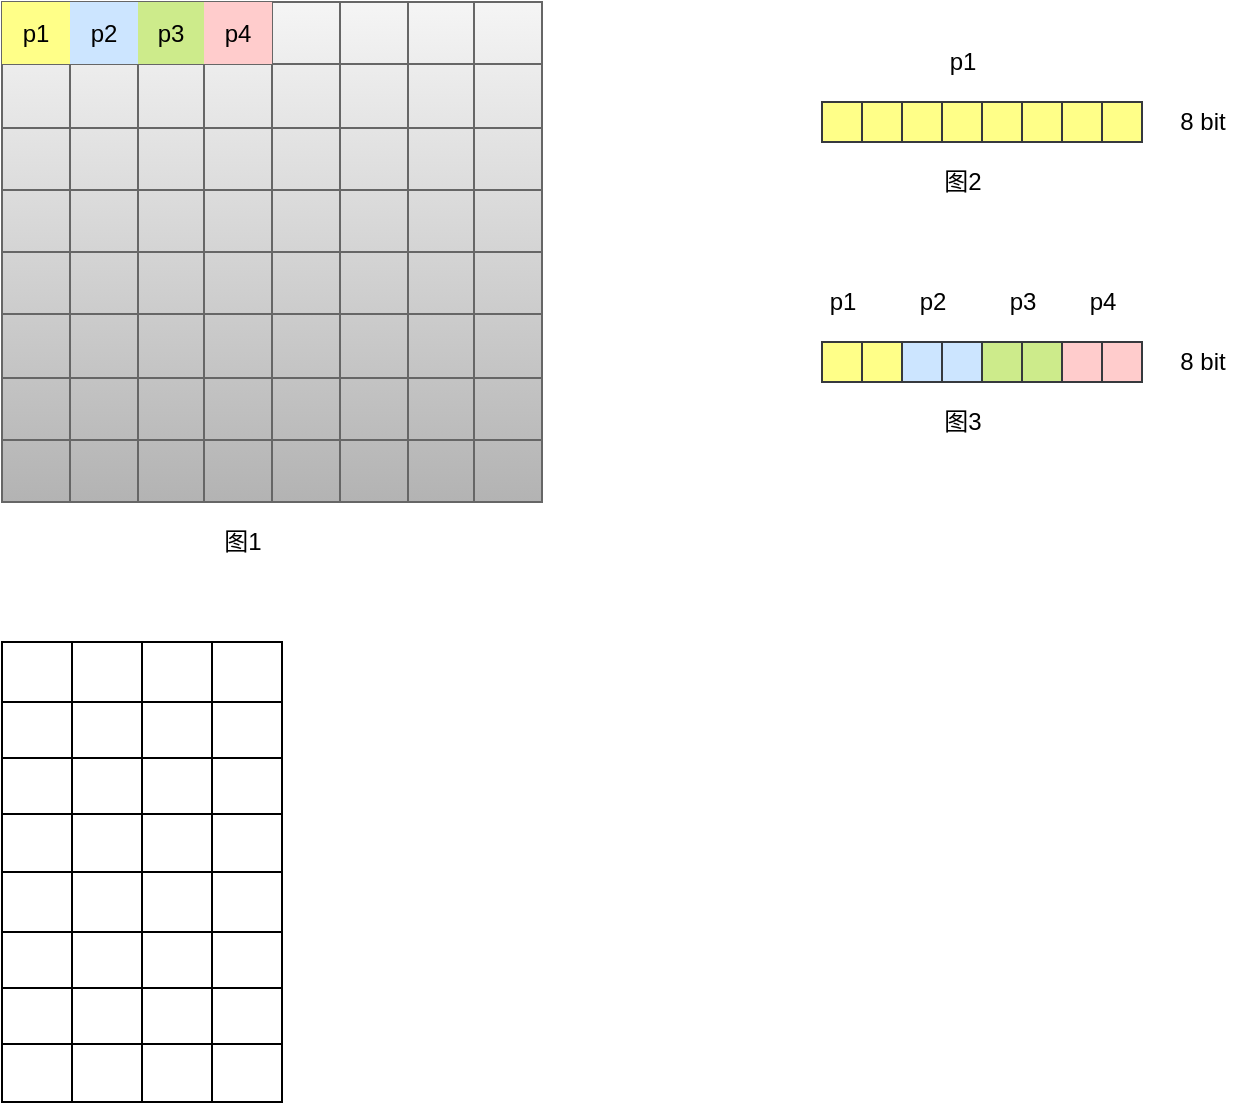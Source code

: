 <mxfile version="15.8.6" type="github">
  <diagram id="kPdgK0YCUrMneEPVn0Fr" name="第 1 页">
    <mxGraphModel dx="946" dy="505" grid="1" gridSize="10" guides="1" tooltips="1" connect="1" arrows="1" fold="1" page="1" pageScale="1" pageWidth="827" pageHeight="1169" math="0" shadow="0">
      <root>
        <mxCell id="0" />
        <mxCell id="1" parent="0" />
        <mxCell id="ArdAXpotYQYGTAsiqMGZ-59" value="" style="shape=table;startSize=0;container=1;collapsible=0;childLayout=tableLayout;fillColor=#f5f5f5;gradientColor=#b3b3b3;strokeColor=#666666;" vertex="1" parent="1">
          <mxGeometry x="90" y="170" width="270" height="250" as="geometry" />
        </mxCell>
        <mxCell id="ArdAXpotYQYGTAsiqMGZ-60" value="" style="shape=partialRectangle;collapsible=0;dropTarget=0;pointerEvents=0;fillColor=none;top=0;left=0;bottom=0;right=0;points=[[0,0.5],[1,0.5]];portConstraint=eastwest;" vertex="1" parent="ArdAXpotYQYGTAsiqMGZ-59">
          <mxGeometry width="270" height="31" as="geometry" />
        </mxCell>
        <mxCell id="ArdAXpotYQYGTAsiqMGZ-61" value="p1" style="shape=partialRectangle;html=1;whiteSpace=wrap;connectable=0;overflow=hidden;fillColor=#ffff88;top=0;left=0;bottom=0;right=0;pointerEvents=1;strokeColor=#36393d;" vertex="1" parent="ArdAXpotYQYGTAsiqMGZ-60">
          <mxGeometry width="34" height="31" as="geometry">
            <mxRectangle width="34" height="31" as="alternateBounds" />
          </mxGeometry>
        </mxCell>
        <mxCell id="ArdAXpotYQYGTAsiqMGZ-62" value="p2" style="shape=partialRectangle;html=1;whiteSpace=wrap;connectable=0;overflow=hidden;fillColor=#cce5ff;top=0;left=0;bottom=0;right=0;pointerEvents=1;strokeColor=#36393d;" vertex="1" parent="ArdAXpotYQYGTAsiqMGZ-60">
          <mxGeometry x="34" width="34" height="31" as="geometry">
            <mxRectangle width="34" height="31" as="alternateBounds" />
          </mxGeometry>
        </mxCell>
        <mxCell id="ArdAXpotYQYGTAsiqMGZ-63" value="p3" style="shape=partialRectangle;html=1;whiteSpace=wrap;connectable=0;overflow=hidden;fillColor=#cdeb8b;top=0;left=0;bottom=0;right=0;pointerEvents=1;strokeColor=#36393d;" vertex="1" parent="ArdAXpotYQYGTAsiqMGZ-60">
          <mxGeometry x="68" width="33" height="31" as="geometry">
            <mxRectangle width="33" height="31" as="alternateBounds" />
          </mxGeometry>
        </mxCell>
        <mxCell id="ArdAXpotYQYGTAsiqMGZ-64" value="p4" style="shape=partialRectangle;html=1;whiteSpace=wrap;connectable=0;overflow=hidden;fillColor=#ffcccc;top=0;left=0;bottom=0;right=0;pointerEvents=1;strokeColor=#36393d;" vertex="1" parent="ArdAXpotYQYGTAsiqMGZ-60">
          <mxGeometry x="101" width="34" height="31" as="geometry">
            <mxRectangle width="34" height="31" as="alternateBounds" />
          </mxGeometry>
        </mxCell>
        <mxCell id="ArdAXpotYQYGTAsiqMGZ-65" value="" style="shape=partialRectangle;html=1;whiteSpace=wrap;connectable=0;overflow=hidden;fillColor=none;top=0;left=0;bottom=0;right=0;pointerEvents=1;" vertex="1" parent="ArdAXpotYQYGTAsiqMGZ-60">
          <mxGeometry x="135" width="34" height="31" as="geometry">
            <mxRectangle width="34" height="31" as="alternateBounds" />
          </mxGeometry>
        </mxCell>
        <mxCell id="ArdAXpotYQYGTAsiqMGZ-66" value="" style="shape=partialRectangle;html=1;whiteSpace=wrap;connectable=0;overflow=hidden;fillColor=none;top=0;left=0;bottom=0;right=0;pointerEvents=1;" vertex="1" parent="ArdAXpotYQYGTAsiqMGZ-60">
          <mxGeometry x="169" width="34" height="31" as="geometry">
            <mxRectangle width="34" height="31" as="alternateBounds" />
          </mxGeometry>
        </mxCell>
        <mxCell id="ArdAXpotYQYGTAsiqMGZ-67" value="" style="shape=partialRectangle;html=1;whiteSpace=wrap;connectable=0;overflow=hidden;fillColor=none;top=0;left=0;bottom=0;right=0;pointerEvents=1;" vertex="1" parent="ArdAXpotYQYGTAsiqMGZ-60">
          <mxGeometry x="203" width="33" height="31" as="geometry">
            <mxRectangle width="33" height="31" as="alternateBounds" />
          </mxGeometry>
        </mxCell>
        <mxCell id="ArdAXpotYQYGTAsiqMGZ-68" value="" style="shape=partialRectangle;html=1;whiteSpace=wrap;connectable=0;overflow=hidden;fillColor=none;top=0;left=0;bottom=0;right=0;pointerEvents=1;" vertex="1" parent="ArdAXpotYQYGTAsiqMGZ-60">
          <mxGeometry x="236" width="34" height="31" as="geometry">
            <mxRectangle width="34" height="31" as="alternateBounds" />
          </mxGeometry>
        </mxCell>
        <mxCell id="ArdAXpotYQYGTAsiqMGZ-69" value="" style="shape=partialRectangle;collapsible=0;dropTarget=0;pointerEvents=0;fillColor=none;top=0;left=0;bottom=0;right=0;points=[[0,0.5],[1,0.5]];portConstraint=eastwest;" vertex="1" parent="ArdAXpotYQYGTAsiqMGZ-59">
          <mxGeometry y="31" width="270" height="32" as="geometry" />
        </mxCell>
        <mxCell id="ArdAXpotYQYGTAsiqMGZ-70" value="" style="shape=partialRectangle;html=1;whiteSpace=wrap;connectable=0;overflow=hidden;fillColor=none;top=0;left=0;bottom=0;right=0;pointerEvents=1;" vertex="1" parent="ArdAXpotYQYGTAsiqMGZ-69">
          <mxGeometry width="34" height="32" as="geometry">
            <mxRectangle width="34" height="32" as="alternateBounds" />
          </mxGeometry>
        </mxCell>
        <mxCell id="ArdAXpotYQYGTAsiqMGZ-71" value="" style="shape=partialRectangle;html=1;whiteSpace=wrap;connectable=0;overflow=hidden;fillColor=none;top=0;left=0;bottom=0;right=0;pointerEvents=1;" vertex="1" parent="ArdAXpotYQYGTAsiqMGZ-69">
          <mxGeometry x="34" width="34" height="32" as="geometry">
            <mxRectangle width="34" height="32" as="alternateBounds" />
          </mxGeometry>
        </mxCell>
        <mxCell id="ArdAXpotYQYGTAsiqMGZ-72" value="" style="shape=partialRectangle;html=1;whiteSpace=wrap;connectable=0;overflow=hidden;fillColor=none;top=0;left=0;bottom=0;right=0;pointerEvents=1;" vertex="1" parent="ArdAXpotYQYGTAsiqMGZ-69">
          <mxGeometry x="68" width="33" height="32" as="geometry">
            <mxRectangle width="33" height="32" as="alternateBounds" />
          </mxGeometry>
        </mxCell>
        <mxCell id="ArdAXpotYQYGTAsiqMGZ-73" value="" style="shape=partialRectangle;html=1;whiteSpace=wrap;connectable=0;overflow=hidden;fillColor=none;top=0;left=0;bottom=0;right=0;pointerEvents=1;" vertex="1" parent="ArdAXpotYQYGTAsiqMGZ-69">
          <mxGeometry x="101" width="34" height="32" as="geometry">
            <mxRectangle width="34" height="32" as="alternateBounds" />
          </mxGeometry>
        </mxCell>
        <mxCell id="ArdAXpotYQYGTAsiqMGZ-74" value="" style="shape=partialRectangle;html=1;whiteSpace=wrap;connectable=0;overflow=hidden;fillColor=none;top=0;left=0;bottom=0;right=0;pointerEvents=1;" vertex="1" parent="ArdAXpotYQYGTAsiqMGZ-69">
          <mxGeometry x="135" width="34" height="32" as="geometry">
            <mxRectangle width="34" height="32" as="alternateBounds" />
          </mxGeometry>
        </mxCell>
        <mxCell id="ArdAXpotYQYGTAsiqMGZ-75" value="" style="shape=partialRectangle;html=1;whiteSpace=wrap;connectable=0;overflow=hidden;fillColor=none;top=0;left=0;bottom=0;right=0;pointerEvents=1;" vertex="1" parent="ArdAXpotYQYGTAsiqMGZ-69">
          <mxGeometry x="169" width="34" height="32" as="geometry">
            <mxRectangle width="34" height="32" as="alternateBounds" />
          </mxGeometry>
        </mxCell>
        <mxCell id="ArdAXpotYQYGTAsiqMGZ-76" value="" style="shape=partialRectangle;html=1;whiteSpace=wrap;connectable=0;overflow=hidden;fillColor=none;top=0;left=0;bottom=0;right=0;pointerEvents=1;" vertex="1" parent="ArdAXpotYQYGTAsiqMGZ-69">
          <mxGeometry x="203" width="33" height="32" as="geometry">
            <mxRectangle width="33" height="32" as="alternateBounds" />
          </mxGeometry>
        </mxCell>
        <mxCell id="ArdAXpotYQYGTAsiqMGZ-77" value="" style="shape=partialRectangle;html=1;whiteSpace=wrap;connectable=0;overflow=hidden;fillColor=none;top=0;left=0;bottom=0;right=0;pointerEvents=1;" vertex="1" parent="ArdAXpotYQYGTAsiqMGZ-69">
          <mxGeometry x="236" width="34" height="32" as="geometry">
            <mxRectangle width="34" height="32" as="alternateBounds" />
          </mxGeometry>
        </mxCell>
        <mxCell id="ArdAXpotYQYGTAsiqMGZ-78" value="" style="shape=partialRectangle;collapsible=0;dropTarget=0;pointerEvents=0;fillColor=none;top=0;left=0;bottom=0;right=0;points=[[0,0.5],[1,0.5]];portConstraint=eastwest;" vertex="1" parent="ArdAXpotYQYGTAsiqMGZ-59">
          <mxGeometry y="63" width="270" height="31" as="geometry" />
        </mxCell>
        <mxCell id="ArdAXpotYQYGTAsiqMGZ-79" value="" style="shape=partialRectangle;html=1;whiteSpace=wrap;connectable=0;overflow=hidden;fillColor=none;top=0;left=0;bottom=0;right=0;pointerEvents=1;" vertex="1" parent="ArdAXpotYQYGTAsiqMGZ-78">
          <mxGeometry width="34" height="31" as="geometry">
            <mxRectangle width="34" height="31" as="alternateBounds" />
          </mxGeometry>
        </mxCell>
        <mxCell id="ArdAXpotYQYGTAsiqMGZ-80" value="" style="shape=partialRectangle;html=1;whiteSpace=wrap;connectable=0;overflow=hidden;fillColor=none;top=0;left=0;bottom=0;right=0;pointerEvents=1;" vertex="1" parent="ArdAXpotYQYGTAsiqMGZ-78">
          <mxGeometry x="34" width="34" height="31" as="geometry">
            <mxRectangle width="34" height="31" as="alternateBounds" />
          </mxGeometry>
        </mxCell>
        <mxCell id="ArdAXpotYQYGTAsiqMGZ-81" value="" style="shape=partialRectangle;html=1;whiteSpace=wrap;connectable=0;overflow=hidden;fillColor=none;top=0;left=0;bottom=0;right=0;pointerEvents=1;" vertex="1" parent="ArdAXpotYQYGTAsiqMGZ-78">
          <mxGeometry x="68" width="33" height="31" as="geometry">
            <mxRectangle width="33" height="31" as="alternateBounds" />
          </mxGeometry>
        </mxCell>
        <mxCell id="ArdAXpotYQYGTAsiqMGZ-82" value="" style="shape=partialRectangle;html=1;whiteSpace=wrap;connectable=0;overflow=hidden;fillColor=none;top=0;left=0;bottom=0;right=0;pointerEvents=1;" vertex="1" parent="ArdAXpotYQYGTAsiqMGZ-78">
          <mxGeometry x="101" width="34" height="31" as="geometry">
            <mxRectangle width="34" height="31" as="alternateBounds" />
          </mxGeometry>
        </mxCell>
        <mxCell id="ArdAXpotYQYGTAsiqMGZ-83" value="" style="shape=partialRectangle;html=1;whiteSpace=wrap;connectable=0;overflow=hidden;fillColor=none;top=0;left=0;bottom=0;right=0;pointerEvents=1;" vertex="1" parent="ArdAXpotYQYGTAsiqMGZ-78">
          <mxGeometry x="135" width="34" height="31" as="geometry">
            <mxRectangle width="34" height="31" as="alternateBounds" />
          </mxGeometry>
        </mxCell>
        <mxCell id="ArdAXpotYQYGTAsiqMGZ-84" value="" style="shape=partialRectangle;html=1;whiteSpace=wrap;connectable=0;overflow=hidden;fillColor=none;top=0;left=0;bottom=0;right=0;pointerEvents=1;" vertex="1" parent="ArdAXpotYQYGTAsiqMGZ-78">
          <mxGeometry x="169" width="34" height="31" as="geometry">
            <mxRectangle width="34" height="31" as="alternateBounds" />
          </mxGeometry>
        </mxCell>
        <mxCell id="ArdAXpotYQYGTAsiqMGZ-85" value="" style="shape=partialRectangle;html=1;whiteSpace=wrap;connectable=0;overflow=hidden;fillColor=none;top=0;left=0;bottom=0;right=0;pointerEvents=1;" vertex="1" parent="ArdAXpotYQYGTAsiqMGZ-78">
          <mxGeometry x="203" width="33" height="31" as="geometry">
            <mxRectangle width="33" height="31" as="alternateBounds" />
          </mxGeometry>
        </mxCell>
        <mxCell id="ArdAXpotYQYGTAsiqMGZ-86" value="" style="shape=partialRectangle;html=1;whiteSpace=wrap;connectable=0;overflow=hidden;fillColor=none;top=0;left=0;bottom=0;right=0;pointerEvents=1;" vertex="1" parent="ArdAXpotYQYGTAsiqMGZ-78">
          <mxGeometry x="236" width="34" height="31" as="geometry">
            <mxRectangle width="34" height="31" as="alternateBounds" />
          </mxGeometry>
        </mxCell>
        <mxCell id="ArdAXpotYQYGTAsiqMGZ-87" value="" style="shape=partialRectangle;collapsible=0;dropTarget=0;pointerEvents=0;fillColor=none;top=0;left=0;bottom=0;right=0;points=[[0,0.5],[1,0.5]];portConstraint=eastwest;" vertex="1" parent="ArdAXpotYQYGTAsiqMGZ-59">
          <mxGeometry y="94" width="270" height="31" as="geometry" />
        </mxCell>
        <mxCell id="ArdAXpotYQYGTAsiqMGZ-88" value="" style="shape=partialRectangle;html=1;whiteSpace=wrap;connectable=0;overflow=hidden;fillColor=none;top=0;left=0;bottom=0;right=0;pointerEvents=1;" vertex="1" parent="ArdAXpotYQYGTAsiqMGZ-87">
          <mxGeometry width="34" height="31" as="geometry">
            <mxRectangle width="34" height="31" as="alternateBounds" />
          </mxGeometry>
        </mxCell>
        <mxCell id="ArdAXpotYQYGTAsiqMGZ-89" value="" style="shape=partialRectangle;html=1;whiteSpace=wrap;connectable=0;overflow=hidden;fillColor=none;top=0;left=0;bottom=0;right=0;pointerEvents=1;" vertex="1" parent="ArdAXpotYQYGTAsiqMGZ-87">
          <mxGeometry x="34" width="34" height="31" as="geometry">
            <mxRectangle width="34" height="31" as="alternateBounds" />
          </mxGeometry>
        </mxCell>
        <mxCell id="ArdAXpotYQYGTAsiqMGZ-90" value="" style="shape=partialRectangle;html=1;whiteSpace=wrap;connectable=0;overflow=hidden;fillColor=none;top=0;left=0;bottom=0;right=0;pointerEvents=1;" vertex="1" parent="ArdAXpotYQYGTAsiqMGZ-87">
          <mxGeometry x="68" width="33" height="31" as="geometry">
            <mxRectangle width="33" height="31" as="alternateBounds" />
          </mxGeometry>
        </mxCell>
        <mxCell id="ArdAXpotYQYGTAsiqMGZ-91" value="" style="shape=partialRectangle;html=1;whiteSpace=wrap;connectable=0;overflow=hidden;fillColor=none;top=0;left=0;bottom=0;right=0;pointerEvents=1;" vertex="1" parent="ArdAXpotYQYGTAsiqMGZ-87">
          <mxGeometry x="101" width="34" height="31" as="geometry">
            <mxRectangle width="34" height="31" as="alternateBounds" />
          </mxGeometry>
        </mxCell>
        <mxCell id="ArdAXpotYQYGTAsiqMGZ-92" value="" style="shape=partialRectangle;html=1;whiteSpace=wrap;connectable=0;overflow=hidden;fillColor=none;top=0;left=0;bottom=0;right=0;pointerEvents=1;" vertex="1" parent="ArdAXpotYQYGTAsiqMGZ-87">
          <mxGeometry x="135" width="34" height="31" as="geometry">
            <mxRectangle width="34" height="31" as="alternateBounds" />
          </mxGeometry>
        </mxCell>
        <mxCell id="ArdAXpotYQYGTAsiqMGZ-93" value="" style="shape=partialRectangle;html=1;whiteSpace=wrap;connectable=0;overflow=hidden;fillColor=none;top=0;left=0;bottom=0;right=0;pointerEvents=1;" vertex="1" parent="ArdAXpotYQYGTAsiqMGZ-87">
          <mxGeometry x="169" width="34" height="31" as="geometry">
            <mxRectangle width="34" height="31" as="alternateBounds" />
          </mxGeometry>
        </mxCell>
        <mxCell id="ArdAXpotYQYGTAsiqMGZ-94" value="" style="shape=partialRectangle;html=1;whiteSpace=wrap;connectable=0;overflow=hidden;fillColor=none;top=0;left=0;bottom=0;right=0;pointerEvents=1;" vertex="1" parent="ArdAXpotYQYGTAsiqMGZ-87">
          <mxGeometry x="203" width="33" height="31" as="geometry">
            <mxRectangle width="33" height="31" as="alternateBounds" />
          </mxGeometry>
        </mxCell>
        <mxCell id="ArdAXpotYQYGTAsiqMGZ-95" value="" style="shape=partialRectangle;html=1;whiteSpace=wrap;connectable=0;overflow=hidden;fillColor=none;top=0;left=0;bottom=0;right=0;pointerEvents=1;" vertex="1" parent="ArdAXpotYQYGTAsiqMGZ-87">
          <mxGeometry x="236" width="34" height="31" as="geometry">
            <mxRectangle width="34" height="31" as="alternateBounds" />
          </mxGeometry>
        </mxCell>
        <mxCell id="ArdAXpotYQYGTAsiqMGZ-96" value="" style="shape=partialRectangle;collapsible=0;dropTarget=0;pointerEvents=0;fillColor=none;top=0;left=0;bottom=0;right=0;points=[[0,0.5],[1,0.5]];portConstraint=eastwest;" vertex="1" parent="ArdAXpotYQYGTAsiqMGZ-59">
          <mxGeometry y="125" width="270" height="31" as="geometry" />
        </mxCell>
        <mxCell id="ArdAXpotYQYGTAsiqMGZ-97" value="" style="shape=partialRectangle;html=1;whiteSpace=wrap;connectable=0;overflow=hidden;fillColor=none;top=0;left=0;bottom=0;right=0;pointerEvents=1;" vertex="1" parent="ArdAXpotYQYGTAsiqMGZ-96">
          <mxGeometry width="34" height="31" as="geometry">
            <mxRectangle width="34" height="31" as="alternateBounds" />
          </mxGeometry>
        </mxCell>
        <mxCell id="ArdAXpotYQYGTAsiqMGZ-98" value="" style="shape=partialRectangle;html=1;whiteSpace=wrap;connectable=0;overflow=hidden;fillColor=none;top=0;left=0;bottom=0;right=0;pointerEvents=1;" vertex="1" parent="ArdAXpotYQYGTAsiqMGZ-96">
          <mxGeometry x="34" width="34" height="31" as="geometry">
            <mxRectangle width="34" height="31" as="alternateBounds" />
          </mxGeometry>
        </mxCell>
        <mxCell id="ArdAXpotYQYGTAsiqMGZ-99" value="" style="shape=partialRectangle;html=1;whiteSpace=wrap;connectable=0;overflow=hidden;fillColor=none;top=0;left=0;bottom=0;right=0;pointerEvents=1;" vertex="1" parent="ArdAXpotYQYGTAsiqMGZ-96">
          <mxGeometry x="68" width="33" height="31" as="geometry">
            <mxRectangle width="33" height="31" as="alternateBounds" />
          </mxGeometry>
        </mxCell>
        <mxCell id="ArdAXpotYQYGTAsiqMGZ-100" value="" style="shape=partialRectangle;html=1;whiteSpace=wrap;connectable=0;overflow=hidden;fillColor=none;top=0;left=0;bottom=0;right=0;pointerEvents=1;" vertex="1" parent="ArdAXpotYQYGTAsiqMGZ-96">
          <mxGeometry x="101" width="34" height="31" as="geometry">
            <mxRectangle width="34" height="31" as="alternateBounds" />
          </mxGeometry>
        </mxCell>
        <mxCell id="ArdAXpotYQYGTAsiqMGZ-101" value="" style="shape=partialRectangle;html=1;whiteSpace=wrap;connectable=0;overflow=hidden;fillColor=none;top=0;left=0;bottom=0;right=0;pointerEvents=1;" vertex="1" parent="ArdAXpotYQYGTAsiqMGZ-96">
          <mxGeometry x="135" width="34" height="31" as="geometry">
            <mxRectangle width="34" height="31" as="alternateBounds" />
          </mxGeometry>
        </mxCell>
        <mxCell id="ArdAXpotYQYGTAsiqMGZ-102" value="" style="shape=partialRectangle;html=1;whiteSpace=wrap;connectable=0;overflow=hidden;fillColor=none;top=0;left=0;bottom=0;right=0;pointerEvents=1;" vertex="1" parent="ArdAXpotYQYGTAsiqMGZ-96">
          <mxGeometry x="169" width="34" height="31" as="geometry">
            <mxRectangle width="34" height="31" as="alternateBounds" />
          </mxGeometry>
        </mxCell>
        <mxCell id="ArdAXpotYQYGTAsiqMGZ-103" value="" style="shape=partialRectangle;html=1;whiteSpace=wrap;connectable=0;overflow=hidden;fillColor=none;top=0;left=0;bottom=0;right=0;pointerEvents=1;" vertex="1" parent="ArdAXpotYQYGTAsiqMGZ-96">
          <mxGeometry x="203" width="33" height="31" as="geometry">
            <mxRectangle width="33" height="31" as="alternateBounds" />
          </mxGeometry>
        </mxCell>
        <mxCell id="ArdAXpotYQYGTAsiqMGZ-104" value="" style="shape=partialRectangle;html=1;whiteSpace=wrap;connectable=0;overflow=hidden;fillColor=none;top=0;left=0;bottom=0;right=0;pointerEvents=1;" vertex="1" parent="ArdAXpotYQYGTAsiqMGZ-96">
          <mxGeometry x="236" width="34" height="31" as="geometry">
            <mxRectangle width="34" height="31" as="alternateBounds" />
          </mxGeometry>
        </mxCell>
        <mxCell id="ArdAXpotYQYGTAsiqMGZ-105" value="" style="shape=partialRectangle;collapsible=0;dropTarget=0;pointerEvents=0;fillColor=none;top=0;left=0;bottom=0;right=0;points=[[0,0.5],[1,0.5]];portConstraint=eastwest;" vertex="1" parent="ArdAXpotYQYGTAsiqMGZ-59">
          <mxGeometry y="156" width="270" height="32" as="geometry" />
        </mxCell>
        <mxCell id="ArdAXpotYQYGTAsiqMGZ-106" value="" style="shape=partialRectangle;html=1;whiteSpace=wrap;connectable=0;overflow=hidden;fillColor=none;top=0;left=0;bottom=0;right=0;pointerEvents=1;" vertex="1" parent="ArdAXpotYQYGTAsiqMGZ-105">
          <mxGeometry width="34" height="32" as="geometry">
            <mxRectangle width="34" height="32" as="alternateBounds" />
          </mxGeometry>
        </mxCell>
        <mxCell id="ArdAXpotYQYGTAsiqMGZ-107" value="" style="shape=partialRectangle;html=1;whiteSpace=wrap;connectable=0;overflow=hidden;fillColor=none;top=0;left=0;bottom=0;right=0;pointerEvents=1;" vertex="1" parent="ArdAXpotYQYGTAsiqMGZ-105">
          <mxGeometry x="34" width="34" height="32" as="geometry">
            <mxRectangle width="34" height="32" as="alternateBounds" />
          </mxGeometry>
        </mxCell>
        <mxCell id="ArdAXpotYQYGTAsiqMGZ-108" value="" style="shape=partialRectangle;html=1;whiteSpace=wrap;connectable=0;overflow=hidden;fillColor=none;top=0;left=0;bottom=0;right=0;pointerEvents=1;" vertex="1" parent="ArdAXpotYQYGTAsiqMGZ-105">
          <mxGeometry x="68" width="33" height="32" as="geometry">
            <mxRectangle width="33" height="32" as="alternateBounds" />
          </mxGeometry>
        </mxCell>
        <mxCell id="ArdAXpotYQYGTAsiqMGZ-109" value="" style="shape=partialRectangle;html=1;whiteSpace=wrap;connectable=0;overflow=hidden;fillColor=none;top=0;left=0;bottom=0;right=0;pointerEvents=1;" vertex="1" parent="ArdAXpotYQYGTAsiqMGZ-105">
          <mxGeometry x="101" width="34" height="32" as="geometry">
            <mxRectangle width="34" height="32" as="alternateBounds" />
          </mxGeometry>
        </mxCell>
        <mxCell id="ArdAXpotYQYGTAsiqMGZ-110" value="" style="shape=partialRectangle;html=1;whiteSpace=wrap;connectable=0;overflow=hidden;fillColor=none;top=0;left=0;bottom=0;right=0;pointerEvents=1;" vertex="1" parent="ArdAXpotYQYGTAsiqMGZ-105">
          <mxGeometry x="135" width="34" height="32" as="geometry">
            <mxRectangle width="34" height="32" as="alternateBounds" />
          </mxGeometry>
        </mxCell>
        <mxCell id="ArdAXpotYQYGTAsiqMGZ-111" value="" style="shape=partialRectangle;html=1;whiteSpace=wrap;connectable=0;overflow=hidden;fillColor=none;top=0;left=0;bottom=0;right=0;pointerEvents=1;" vertex="1" parent="ArdAXpotYQYGTAsiqMGZ-105">
          <mxGeometry x="169" width="34" height="32" as="geometry">
            <mxRectangle width="34" height="32" as="alternateBounds" />
          </mxGeometry>
        </mxCell>
        <mxCell id="ArdAXpotYQYGTAsiqMGZ-112" value="" style="shape=partialRectangle;html=1;whiteSpace=wrap;connectable=0;overflow=hidden;fillColor=none;top=0;left=0;bottom=0;right=0;pointerEvents=1;" vertex="1" parent="ArdAXpotYQYGTAsiqMGZ-105">
          <mxGeometry x="203" width="33" height="32" as="geometry">
            <mxRectangle width="33" height="32" as="alternateBounds" />
          </mxGeometry>
        </mxCell>
        <mxCell id="ArdAXpotYQYGTAsiqMGZ-113" value="" style="shape=partialRectangle;html=1;whiteSpace=wrap;connectable=0;overflow=hidden;fillColor=none;top=0;left=0;bottom=0;right=0;pointerEvents=1;" vertex="1" parent="ArdAXpotYQYGTAsiqMGZ-105">
          <mxGeometry x="236" width="34" height="32" as="geometry">
            <mxRectangle width="34" height="32" as="alternateBounds" />
          </mxGeometry>
        </mxCell>
        <mxCell id="ArdAXpotYQYGTAsiqMGZ-114" value="" style="shape=partialRectangle;collapsible=0;dropTarget=0;pointerEvents=0;fillColor=none;top=0;left=0;bottom=0;right=0;points=[[0,0.5],[1,0.5]];portConstraint=eastwest;" vertex="1" parent="ArdAXpotYQYGTAsiqMGZ-59">
          <mxGeometry y="188" width="270" height="31" as="geometry" />
        </mxCell>
        <mxCell id="ArdAXpotYQYGTAsiqMGZ-115" value="" style="shape=partialRectangle;html=1;whiteSpace=wrap;connectable=0;overflow=hidden;fillColor=none;top=0;left=0;bottom=0;right=0;pointerEvents=1;" vertex="1" parent="ArdAXpotYQYGTAsiqMGZ-114">
          <mxGeometry width="34" height="31" as="geometry">
            <mxRectangle width="34" height="31" as="alternateBounds" />
          </mxGeometry>
        </mxCell>
        <mxCell id="ArdAXpotYQYGTAsiqMGZ-116" value="" style="shape=partialRectangle;html=1;whiteSpace=wrap;connectable=0;overflow=hidden;fillColor=none;top=0;left=0;bottom=0;right=0;pointerEvents=1;" vertex="1" parent="ArdAXpotYQYGTAsiqMGZ-114">
          <mxGeometry x="34" width="34" height="31" as="geometry">
            <mxRectangle width="34" height="31" as="alternateBounds" />
          </mxGeometry>
        </mxCell>
        <mxCell id="ArdAXpotYQYGTAsiqMGZ-117" value="" style="shape=partialRectangle;html=1;whiteSpace=wrap;connectable=0;overflow=hidden;fillColor=none;top=0;left=0;bottom=0;right=0;pointerEvents=1;" vertex="1" parent="ArdAXpotYQYGTAsiqMGZ-114">
          <mxGeometry x="68" width="33" height="31" as="geometry">
            <mxRectangle width="33" height="31" as="alternateBounds" />
          </mxGeometry>
        </mxCell>
        <mxCell id="ArdAXpotYQYGTAsiqMGZ-118" value="" style="shape=partialRectangle;html=1;whiteSpace=wrap;connectable=0;overflow=hidden;fillColor=none;top=0;left=0;bottom=0;right=0;pointerEvents=1;" vertex="1" parent="ArdAXpotYQYGTAsiqMGZ-114">
          <mxGeometry x="101" width="34" height="31" as="geometry">
            <mxRectangle width="34" height="31" as="alternateBounds" />
          </mxGeometry>
        </mxCell>
        <mxCell id="ArdAXpotYQYGTAsiqMGZ-119" value="" style="shape=partialRectangle;html=1;whiteSpace=wrap;connectable=0;overflow=hidden;fillColor=none;top=0;left=0;bottom=0;right=0;pointerEvents=1;" vertex="1" parent="ArdAXpotYQYGTAsiqMGZ-114">
          <mxGeometry x="135" width="34" height="31" as="geometry">
            <mxRectangle width="34" height="31" as="alternateBounds" />
          </mxGeometry>
        </mxCell>
        <mxCell id="ArdAXpotYQYGTAsiqMGZ-120" value="" style="shape=partialRectangle;html=1;whiteSpace=wrap;connectable=0;overflow=hidden;fillColor=none;top=0;left=0;bottom=0;right=0;pointerEvents=1;" vertex="1" parent="ArdAXpotYQYGTAsiqMGZ-114">
          <mxGeometry x="169" width="34" height="31" as="geometry">
            <mxRectangle width="34" height="31" as="alternateBounds" />
          </mxGeometry>
        </mxCell>
        <mxCell id="ArdAXpotYQYGTAsiqMGZ-121" value="" style="shape=partialRectangle;html=1;whiteSpace=wrap;connectable=0;overflow=hidden;fillColor=none;top=0;left=0;bottom=0;right=0;pointerEvents=1;" vertex="1" parent="ArdAXpotYQYGTAsiqMGZ-114">
          <mxGeometry x="203" width="33" height="31" as="geometry">
            <mxRectangle width="33" height="31" as="alternateBounds" />
          </mxGeometry>
        </mxCell>
        <mxCell id="ArdAXpotYQYGTAsiqMGZ-122" value="" style="shape=partialRectangle;html=1;whiteSpace=wrap;connectable=0;overflow=hidden;fillColor=none;top=0;left=0;bottom=0;right=0;pointerEvents=1;" vertex="1" parent="ArdAXpotYQYGTAsiqMGZ-114">
          <mxGeometry x="236" width="34" height="31" as="geometry">
            <mxRectangle width="34" height="31" as="alternateBounds" />
          </mxGeometry>
        </mxCell>
        <mxCell id="ArdAXpotYQYGTAsiqMGZ-123" value="" style="shape=partialRectangle;collapsible=0;dropTarget=0;pointerEvents=0;fillColor=none;top=0;left=0;bottom=0;right=0;points=[[0,0.5],[1,0.5]];portConstraint=eastwest;" vertex="1" parent="ArdAXpotYQYGTAsiqMGZ-59">
          <mxGeometry y="219" width="270" height="31" as="geometry" />
        </mxCell>
        <mxCell id="ArdAXpotYQYGTAsiqMGZ-124" value="" style="shape=partialRectangle;html=1;whiteSpace=wrap;connectable=0;overflow=hidden;fillColor=none;top=0;left=0;bottom=0;right=0;pointerEvents=1;" vertex="1" parent="ArdAXpotYQYGTAsiqMGZ-123">
          <mxGeometry width="34" height="31" as="geometry">
            <mxRectangle width="34" height="31" as="alternateBounds" />
          </mxGeometry>
        </mxCell>
        <mxCell id="ArdAXpotYQYGTAsiqMGZ-125" value="" style="shape=partialRectangle;html=1;whiteSpace=wrap;connectable=0;overflow=hidden;fillColor=none;top=0;left=0;bottom=0;right=0;pointerEvents=1;" vertex="1" parent="ArdAXpotYQYGTAsiqMGZ-123">
          <mxGeometry x="34" width="34" height="31" as="geometry">
            <mxRectangle width="34" height="31" as="alternateBounds" />
          </mxGeometry>
        </mxCell>
        <mxCell id="ArdAXpotYQYGTAsiqMGZ-126" value="" style="shape=partialRectangle;html=1;whiteSpace=wrap;connectable=0;overflow=hidden;fillColor=none;top=0;left=0;bottom=0;right=0;pointerEvents=1;" vertex="1" parent="ArdAXpotYQYGTAsiqMGZ-123">
          <mxGeometry x="68" width="33" height="31" as="geometry">
            <mxRectangle width="33" height="31" as="alternateBounds" />
          </mxGeometry>
        </mxCell>
        <mxCell id="ArdAXpotYQYGTAsiqMGZ-127" value="" style="shape=partialRectangle;html=1;whiteSpace=wrap;connectable=0;overflow=hidden;fillColor=none;top=0;left=0;bottom=0;right=0;pointerEvents=1;" vertex="1" parent="ArdAXpotYQYGTAsiqMGZ-123">
          <mxGeometry x="101" width="34" height="31" as="geometry">
            <mxRectangle width="34" height="31" as="alternateBounds" />
          </mxGeometry>
        </mxCell>
        <mxCell id="ArdAXpotYQYGTAsiqMGZ-128" value="" style="shape=partialRectangle;html=1;whiteSpace=wrap;connectable=0;overflow=hidden;fillColor=none;top=0;left=0;bottom=0;right=0;pointerEvents=1;" vertex="1" parent="ArdAXpotYQYGTAsiqMGZ-123">
          <mxGeometry x="135" width="34" height="31" as="geometry">
            <mxRectangle width="34" height="31" as="alternateBounds" />
          </mxGeometry>
        </mxCell>
        <mxCell id="ArdAXpotYQYGTAsiqMGZ-129" value="" style="shape=partialRectangle;html=1;whiteSpace=wrap;connectable=0;overflow=hidden;fillColor=none;top=0;left=0;bottom=0;right=0;pointerEvents=1;" vertex="1" parent="ArdAXpotYQYGTAsiqMGZ-123">
          <mxGeometry x="169" width="34" height="31" as="geometry">
            <mxRectangle width="34" height="31" as="alternateBounds" />
          </mxGeometry>
        </mxCell>
        <mxCell id="ArdAXpotYQYGTAsiqMGZ-130" value="" style="shape=partialRectangle;html=1;whiteSpace=wrap;connectable=0;overflow=hidden;fillColor=none;top=0;left=0;bottom=0;right=0;pointerEvents=1;" vertex="1" parent="ArdAXpotYQYGTAsiqMGZ-123">
          <mxGeometry x="203" width="33" height="31" as="geometry">
            <mxRectangle width="33" height="31" as="alternateBounds" />
          </mxGeometry>
        </mxCell>
        <mxCell id="ArdAXpotYQYGTAsiqMGZ-131" value="" style="shape=partialRectangle;html=1;whiteSpace=wrap;connectable=0;overflow=hidden;fillColor=none;top=0;left=0;bottom=0;right=0;pointerEvents=1;" vertex="1" parent="ArdAXpotYQYGTAsiqMGZ-123">
          <mxGeometry x="236" width="34" height="31" as="geometry">
            <mxRectangle width="34" height="31" as="alternateBounds" />
          </mxGeometry>
        </mxCell>
        <mxCell id="ArdAXpotYQYGTAsiqMGZ-255" value="" style="group;fillColor=#ffff88;strokeColor=#36393d;" vertex="1" connectable="0" parent="1">
          <mxGeometry x="500" y="220" width="160" height="20" as="geometry" />
        </mxCell>
        <mxCell id="ArdAXpotYQYGTAsiqMGZ-233" value="" style="whiteSpace=wrap;html=1;aspect=fixed;labelBackgroundColor=none;fillColor=#ffff88;container=0;strokeColor=#36393d;" vertex="1" parent="ArdAXpotYQYGTAsiqMGZ-255">
          <mxGeometry x="140" width="20" height="20" as="geometry" />
        </mxCell>
        <mxCell id="ArdAXpotYQYGTAsiqMGZ-234" value="" style="whiteSpace=wrap;html=1;aspect=fixed;labelBackgroundColor=none;fillColor=#ffff88;container=0;strokeColor=#36393d;" vertex="1" parent="ArdAXpotYQYGTAsiqMGZ-255">
          <mxGeometry x="120" width="20" height="20" as="geometry" />
        </mxCell>
        <mxCell id="ArdAXpotYQYGTAsiqMGZ-222" value="" style="whiteSpace=wrap;html=1;aspect=fixed;labelBackgroundColor=none;fillColor=#ffff88;container=0;strokeColor=#36393d;" vertex="1" parent="ArdAXpotYQYGTAsiqMGZ-255">
          <mxGeometry x="100" width="20" height="20" as="geometry" />
        </mxCell>
        <mxCell id="ArdAXpotYQYGTAsiqMGZ-223" value="" style="whiteSpace=wrap;html=1;aspect=fixed;labelBackgroundColor=none;fillColor=#ffff88;container=0;strokeColor=#36393d;" vertex="1" parent="ArdAXpotYQYGTAsiqMGZ-255">
          <mxGeometry x="80" width="20" height="20" as="geometry" />
        </mxCell>
        <mxCell id="ArdAXpotYQYGTAsiqMGZ-224" value="" style="whiteSpace=wrap;html=1;aspect=fixed;labelBackgroundColor=none;fillColor=#ffff88;container=0;strokeColor=#36393d;" vertex="1" parent="ArdAXpotYQYGTAsiqMGZ-255">
          <mxGeometry x="60" width="20" height="20" as="geometry" />
        </mxCell>
        <mxCell id="ArdAXpotYQYGTAsiqMGZ-225" value="" style="whiteSpace=wrap;html=1;aspect=fixed;labelBackgroundColor=none;fillColor=#ffff88;container=0;strokeColor=#36393d;" vertex="1" parent="ArdAXpotYQYGTAsiqMGZ-255">
          <mxGeometry x="40" width="20" height="20" as="geometry" />
        </mxCell>
        <mxCell id="ArdAXpotYQYGTAsiqMGZ-218" value="" style="whiteSpace=wrap;html=1;aspect=fixed;labelBackgroundColor=none;fillColor=#ffff88;container=0;strokeColor=#36393d;" vertex="1" parent="ArdAXpotYQYGTAsiqMGZ-255">
          <mxGeometry width="20" height="20" as="geometry" />
        </mxCell>
        <mxCell id="ArdAXpotYQYGTAsiqMGZ-219" value="" style="whiteSpace=wrap;html=1;aspect=fixed;labelBackgroundColor=none;fillColor=#ffff88;container=0;strokeColor=#36393d;" vertex="1" parent="ArdAXpotYQYGTAsiqMGZ-255">
          <mxGeometry x="20" width="20" height="20" as="geometry" />
        </mxCell>
        <mxCell id="ArdAXpotYQYGTAsiqMGZ-268" value="" style="group;fillColor=#cce5ff;strokeColor=#36393d;" vertex="1" connectable="0" parent="1">
          <mxGeometry x="500" y="340" width="160" height="20" as="geometry" />
        </mxCell>
        <mxCell id="ArdAXpotYQYGTAsiqMGZ-262" value="" style="whiteSpace=wrap;html=1;aspect=fixed;labelBackgroundColor=none;fillColor=#cce5ff;container=0;strokeColor=#36393d;" vertex="1" parent="ArdAXpotYQYGTAsiqMGZ-268">
          <mxGeometry x="60" width="20" height="20" as="geometry" />
        </mxCell>
        <mxCell id="ArdAXpotYQYGTAsiqMGZ-258" value="" style="whiteSpace=wrap;html=1;aspect=fixed;labelBackgroundColor=none;fillColor=#ffcccc;container=0;strokeColor=#36393d;" vertex="1" parent="ArdAXpotYQYGTAsiqMGZ-268">
          <mxGeometry x="140" width="20" height="20" as="geometry" />
        </mxCell>
        <mxCell id="ArdAXpotYQYGTAsiqMGZ-259" value="" style="whiteSpace=wrap;html=1;aspect=fixed;labelBackgroundColor=none;fillColor=#ffcccc;container=0;strokeColor=#36393d;" vertex="1" parent="ArdAXpotYQYGTAsiqMGZ-268">
          <mxGeometry x="120" width="20" height="20" as="geometry" />
        </mxCell>
        <mxCell id="ArdAXpotYQYGTAsiqMGZ-260" value="" style="whiteSpace=wrap;html=1;aspect=fixed;labelBackgroundColor=none;fillColor=#cdeb8b;container=0;strokeColor=#36393d;" vertex="1" parent="ArdAXpotYQYGTAsiqMGZ-268">
          <mxGeometry x="100" width="20" height="20" as="geometry" />
        </mxCell>
        <mxCell id="ArdAXpotYQYGTAsiqMGZ-261" value="" style="whiteSpace=wrap;html=1;aspect=fixed;labelBackgroundColor=none;fillColor=#cdeb8b;container=0;strokeColor=#36393d;" vertex="1" parent="ArdAXpotYQYGTAsiqMGZ-268">
          <mxGeometry x="80" width="20" height="20" as="geometry" />
        </mxCell>
        <mxCell id="ArdAXpotYQYGTAsiqMGZ-263" value="" style="whiteSpace=wrap;html=1;aspect=fixed;labelBackgroundColor=none;fillColor=#cce5ff;container=0;strokeColor=#36393d;" vertex="1" parent="ArdAXpotYQYGTAsiqMGZ-268">
          <mxGeometry x="40" width="20" height="20" as="geometry" />
        </mxCell>
        <mxCell id="ArdAXpotYQYGTAsiqMGZ-264" value="" style="whiteSpace=wrap;html=1;aspect=fixed;labelBackgroundColor=none;fillColor=#ffff88;container=0;strokeColor=#36393d;" vertex="1" parent="ArdAXpotYQYGTAsiqMGZ-268">
          <mxGeometry width="20" height="20" as="geometry" />
        </mxCell>
        <mxCell id="ArdAXpotYQYGTAsiqMGZ-265" value="" style="whiteSpace=wrap;html=1;aspect=fixed;labelBackgroundColor=none;fillColor=#ffff88;container=0;strokeColor=#36393d;" vertex="1" parent="ArdAXpotYQYGTAsiqMGZ-268">
          <mxGeometry x="20" width="20" height="20" as="geometry" />
        </mxCell>
        <mxCell id="ArdAXpotYQYGTAsiqMGZ-269" value="p1" style="text;html=1;align=center;verticalAlign=middle;resizable=0;points=[];autosize=1;strokeColor=none;fillColor=none;" vertex="1" parent="1">
          <mxGeometry x="555" y="190" width="30" height="20" as="geometry" />
        </mxCell>
        <mxCell id="ArdAXpotYQYGTAsiqMGZ-270" value="p1" style="text;html=1;align=center;verticalAlign=middle;resizable=0;points=[];autosize=1;strokeColor=none;fillColor=none;" vertex="1" parent="1">
          <mxGeometry x="495" y="310" width="30" height="20" as="geometry" />
        </mxCell>
        <mxCell id="ArdAXpotYQYGTAsiqMGZ-271" value="p2" style="text;html=1;align=center;verticalAlign=middle;resizable=0;points=[];autosize=1;strokeColor=none;fillColor=none;" vertex="1" parent="1">
          <mxGeometry x="540" y="310" width="30" height="20" as="geometry" />
        </mxCell>
        <mxCell id="ArdAXpotYQYGTAsiqMGZ-272" value="p3" style="text;html=1;align=center;verticalAlign=middle;resizable=0;points=[];autosize=1;strokeColor=none;fillColor=none;" vertex="1" parent="1">
          <mxGeometry x="585" y="310" width="30" height="20" as="geometry" />
        </mxCell>
        <mxCell id="ArdAXpotYQYGTAsiqMGZ-273" value="p4" style="text;html=1;align=center;verticalAlign=middle;resizable=0;points=[];autosize=1;strokeColor=none;fillColor=none;" vertex="1" parent="1">
          <mxGeometry x="625" y="310" width="30" height="20" as="geometry" />
        </mxCell>
        <mxCell id="ArdAXpotYQYGTAsiqMGZ-274" value="图1" style="text;html=1;align=center;verticalAlign=middle;resizable=0;points=[];autosize=1;strokeColor=none;fillColor=none;" vertex="1" parent="1">
          <mxGeometry x="195" y="430" width="30" height="20" as="geometry" />
        </mxCell>
        <mxCell id="ArdAXpotYQYGTAsiqMGZ-275" value="图2" style="text;html=1;align=center;verticalAlign=middle;resizable=0;points=[];autosize=1;strokeColor=none;fillColor=none;" vertex="1" parent="1">
          <mxGeometry x="555" y="250" width="30" height="20" as="geometry" />
        </mxCell>
        <mxCell id="ArdAXpotYQYGTAsiqMGZ-276" value="图3" style="text;html=1;align=center;verticalAlign=middle;resizable=0;points=[];autosize=1;strokeColor=none;fillColor=none;" vertex="1" parent="1">
          <mxGeometry x="555" y="370" width="30" height="20" as="geometry" />
        </mxCell>
        <mxCell id="ArdAXpotYQYGTAsiqMGZ-277" value="8 bit" style="text;html=1;align=center;verticalAlign=middle;resizable=0;points=[];autosize=1;strokeColor=none;fillColor=none;" vertex="1" parent="1">
          <mxGeometry x="670" y="220" width="40" height="20" as="geometry" />
        </mxCell>
        <mxCell id="ArdAXpotYQYGTAsiqMGZ-278" value="8 bit" style="text;html=1;align=center;verticalAlign=middle;resizable=0;points=[];autosize=1;strokeColor=none;fillColor=none;" vertex="1" parent="1">
          <mxGeometry x="670" y="340" width="40" height="20" as="geometry" />
        </mxCell>
        <mxCell id="ArdAXpotYQYGTAsiqMGZ-426" value="" style="shape=table;startSize=0;container=1;collapsible=0;childLayout=tableLayout;labelBackgroundColor=none;fillColor=default;" vertex="1" parent="1">
          <mxGeometry x="90" y="490" width="140" height="230" as="geometry" />
        </mxCell>
        <mxCell id="ArdAXpotYQYGTAsiqMGZ-427" value="" style="shape=partialRectangle;collapsible=0;dropTarget=0;pointerEvents=0;fillColor=none;top=0;left=0;bottom=0;right=0;points=[[0,0.5],[1,0.5]];portConstraint=eastwest;labelBackgroundColor=none;" vertex="1" parent="ArdAXpotYQYGTAsiqMGZ-426">
          <mxGeometry width="140" height="30" as="geometry" />
        </mxCell>
        <mxCell id="ArdAXpotYQYGTAsiqMGZ-428" value="" style="shape=partialRectangle;html=1;whiteSpace=wrap;connectable=0;overflow=hidden;fillColor=none;top=0;left=0;bottom=0;right=0;pointerEvents=1;labelBackgroundColor=none;" vertex="1" parent="ArdAXpotYQYGTAsiqMGZ-427">
          <mxGeometry width="35" height="30" as="geometry">
            <mxRectangle width="35" height="30" as="alternateBounds" />
          </mxGeometry>
        </mxCell>
        <mxCell id="ArdAXpotYQYGTAsiqMGZ-429" value="" style="shape=partialRectangle;html=1;whiteSpace=wrap;connectable=0;overflow=hidden;fillColor=none;top=0;left=0;bottom=0;right=0;pointerEvents=1;labelBackgroundColor=none;" vertex="1" parent="ArdAXpotYQYGTAsiqMGZ-427">
          <mxGeometry x="35" width="35" height="30" as="geometry">
            <mxRectangle width="35" height="30" as="alternateBounds" />
          </mxGeometry>
        </mxCell>
        <mxCell id="ArdAXpotYQYGTAsiqMGZ-430" value="" style="shape=partialRectangle;html=1;whiteSpace=wrap;connectable=0;overflow=hidden;fillColor=none;top=0;left=0;bottom=0;right=0;pointerEvents=1;labelBackgroundColor=none;" vertex="1" parent="ArdAXpotYQYGTAsiqMGZ-427">
          <mxGeometry x="70" width="35" height="30" as="geometry">
            <mxRectangle width="35" height="30" as="alternateBounds" />
          </mxGeometry>
        </mxCell>
        <mxCell id="ArdAXpotYQYGTAsiqMGZ-431" value="" style="shape=partialRectangle;html=1;whiteSpace=wrap;connectable=0;overflow=hidden;fillColor=none;top=0;left=0;bottom=0;right=0;pointerEvents=1;labelBackgroundColor=none;" vertex="1" parent="ArdAXpotYQYGTAsiqMGZ-427">
          <mxGeometry x="105" width="35" height="30" as="geometry">
            <mxRectangle width="35" height="30" as="alternateBounds" />
          </mxGeometry>
        </mxCell>
        <mxCell id="ArdAXpotYQYGTAsiqMGZ-432" value="" style="shape=partialRectangle;collapsible=0;dropTarget=0;pointerEvents=0;fillColor=none;top=0;left=0;bottom=0;right=0;points=[[0,0.5],[1,0.5]];portConstraint=eastwest;labelBackgroundColor=none;" vertex="1" parent="ArdAXpotYQYGTAsiqMGZ-426">
          <mxGeometry y="30" width="140" height="28" as="geometry" />
        </mxCell>
        <mxCell id="ArdAXpotYQYGTAsiqMGZ-433" value="" style="shape=partialRectangle;html=1;whiteSpace=wrap;connectable=0;overflow=hidden;fillColor=none;top=0;left=0;bottom=0;right=0;pointerEvents=1;labelBackgroundColor=none;" vertex="1" parent="ArdAXpotYQYGTAsiqMGZ-432">
          <mxGeometry width="35" height="28" as="geometry">
            <mxRectangle width="35" height="28" as="alternateBounds" />
          </mxGeometry>
        </mxCell>
        <mxCell id="ArdAXpotYQYGTAsiqMGZ-434" value="" style="shape=partialRectangle;html=1;whiteSpace=wrap;connectable=0;overflow=hidden;fillColor=none;top=0;left=0;bottom=0;right=0;pointerEvents=1;labelBackgroundColor=none;" vertex="1" parent="ArdAXpotYQYGTAsiqMGZ-432">
          <mxGeometry x="35" width="35" height="28" as="geometry">
            <mxRectangle width="35" height="28" as="alternateBounds" />
          </mxGeometry>
        </mxCell>
        <mxCell id="ArdAXpotYQYGTAsiqMGZ-435" value="" style="shape=partialRectangle;html=1;whiteSpace=wrap;connectable=0;overflow=hidden;fillColor=none;top=0;left=0;bottom=0;right=0;pointerEvents=1;labelBackgroundColor=none;" vertex="1" parent="ArdAXpotYQYGTAsiqMGZ-432">
          <mxGeometry x="70" width="35" height="28" as="geometry">
            <mxRectangle width="35" height="28" as="alternateBounds" />
          </mxGeometry>
        </mxCell>
        <mxCell id="ArdAXpotYQYGTAsiqMGZ-436" value="" style="shape=partialRectangle;html=1;whiteSpace=wrap;connectable=0;overflow=hidden;fillColor=none;top=0;left=0;bottom=0;right=0;pointerEvents=1;labelBackgroundColor=none;" vertex="1" parent="ArdAXpotYQYGTAsiqMGZ-432">
          <mxGeometry x="105" width="35" height="28" as="geometry">
            <mxRectangle width="35" height="28" as="alternateBounds" />
          </mxGeometry>
        </mxCell>
        <mxCell id="ArdAXpotYQYGTAsiqMGZ-437" value="" style="shape=partialRectangle;collapsible=0;dropTarget=0;pointerEvents=0;fillColor=none;top=0;left=0;bottom=0;right=0;points=[[0,0.5],[1,0.5]];portConstraint=eastwest;labelBackgroundColor=none;" vertex="1" parent="ArdAXpotYQYGTAsiqMGZ-426">
          <mxGeometry y="58" width="140" height="28" as="geometry" />
        </mxCell>
        <mxCell id="ArdAXpotYQYGTAsiqMGZ-438" value="" style="shape=partialRectangle;html=1;whiteSpace=wrap;connectable=0;overflow=hidden;fillColor=none;top=0;left=0;bottom=0;right=0;pointerEvents=1;labelBackgroundColor=none;" vertex="1" parent="ArdAXpotYQYGTAsiqMGZ-437">
          <mxGeometry width="35" height="28" as="geometry">
            <mxRectangle width="35" height="28" as="alternateBounds" />
          </mxGeometry>
        </mxCell>
        <mxCell id="ArdAXpotYQYGTAsiqMGZ-439" value="" style="shape=partialRectangle;html=1;whiteSpace=wrap;connectable=0;overflow=hidden;fillColor=none;top=0;left=0;bottom=0;right=0;pointerEvents=1;labelBackgroundColor=none;" vertex="1" parent="ArdAXpotYQYGTAsiqMGZ-437">
          <mxGeometry x="35" width="35" height="28" as="geometry">
            <mxRectangle width="35" height="28" as="alternateBounds" />
          </mxGeometry>
        </mxCell>
        <mxCell id="ArdAXpotYQYGTAsiqMGZ-440" value="" style="shape=partialRectangle;html=1;whiteSpace=wrap;connectable=0;overflow=hidden;fillColor=none;top=0;left=0;bottom=0;right=0;pointerEvents=1;labelBackgroundColor=none;" vertex="1" parent="ArdAXpotYQYGTAsiqMGZ-437">
          <mxGeometry x="70" width="35" height="28" as="geometry">
            <mxRectangle width="35" height="28" as="alternateBounds" />
          </mxGeometry>
        </mxCell>
        <mxCell id="ArdAXpotYQYGTAsiqMGZ-441" value="" style="shape=partialRectangle;html=1;whiteSpace=wrap;connectable=0;overflow=hidden;fillColor=none;top=0;left=0;bottom=0;right=0;pointerEvents=1;labelBackgroundColor=none;" vertex="1" parent="ArdAXpotYQYGTAsiqMGZ-437">
          <mxGeometry x="105" width="35" height="28" as="geometry">
            <mxRectangle width="35" height="28" as="alternateBounds" />
          </mxGeometry>
        </mxCell>
        <mxCell id="ArdAXpotYQYGTAsiqMGZ-442" value="" style="shape=partialRectangle;collapsible=0;dropTarget=0;pointerEvents=0;fillColor=none;top=0;left=0;bottom=0;right=0;points=[[0,0.5],[1,0.5]];portConstraint=eastwest;labelBackgroundColor=none;" vertex="1" parent="ArdAXpotYQYGTAsiqMGZ-426">
          <mxGeometry y="86" width="140" height="29" as="geometry" />
        </mxCell>
        <mxCell id="ArdAXpotYQYGTAsiqMGZ-443" value="" style="shape=partialRectangle;html=1;whiteSpace=wrap;connectable=0;overflow=hidden;fillColor=none;top=0;left=0;bottom=0;right=0;pointerEvents=1;labelBackgroundColor=none;" vertex="1" parent="ArdAXpotYQYGTAsiqMGZ-442">
          <mxGeometry width="35" height="29" as="geometry">
            <mxRectangle width="35" height="29" as="alternateBounds" />
          </mxGeometry>
        </mxCell>
        <mxCell id="ArdAXpotYQYGTAsiqMGZ-444" value="" style="shape=partialRectangle;html=1;whiteSpace=wrap;connectable=0;overflow=hidden;fillColor=none;top=0;left=0;bottom=0;right=0;pointerEvents=1;labelBackgroundColor=none;" vertex="1" parent="ArdAXpotYQYGTAsiqMGZ-442">
          <mxGeometry x="35" width="35" height="29" as="geometry">
            <mxRectangle width="35" height="29" as="alternateBounds" />
          </mxGeometry>
        </mxCell>
        <mxCell id="ArdAXpotYQYGTAsiqMGZ-445" value="" style="shape=partialRectangle;html=1;whiteSpace=wrap;connectable=0;overflow=hidden;fillColor=none;top=0;left=0;bottom=0;right=0;pointerEvents=1;labelBackgroundColor=none;" vertex="1" parent="ArdAXpotYQYGTAsiqMGZ-442">
          <mxGeometry x="70" width="35" height="29" as="geometry">
            <mxRectangle width="35" height="29" as="alternateBounds" />
          </mxGeometry>
        </mxCell>
        <mxCell id="ArdAXpotYQYGTAsiqMGZ-446" value="" style="shape=partialRectangle;html=1;whiteSpace=wrap;connectable=0;overflow=hidden;fillColor=none;top=0;left=0;bottom=0;right=0;pointerEvents=1;labelBackgroundColor=none;" vertex="1" parent="ArdAXpotYQYGTAsiqMGZ-442">
          <mxGeometry x="105" width="35" height="29" as="geometry">
            <mxRectangle width="35" height="29" as="alternateBounds" />
          </mxGeometry>
        </mxCell>
        <mxCell id="ArdAXpotYQYGTAsiqMGZ-447" value="" style="shape=partialRectangle;collapsible=0;dropTarget=0;pointerEvents=0;fillColor=none;top=0;left=0;bottom=0;right=0;points=[[0,0.5],[1,0.5]];portConstraint=eastwest;labelBackgroundColor=none;" vertex="1" parent="ArdAXpotYQYGTAsiqMGZ-426">
          <mxGeometry y="115" width="140" height="30" as="geometry" />
        </mxCell>
        <mxCell id="ArdAXpotYQYGTAsiqMGZ-448" value="" style="shape=partialRectangle;html=1;whiteSpace=wrap;connectable=0;overflow=hidden;fillColor=none;top=0;left=0;bottom=0;right=0;pointerEvents=1;labelBackgroundColor=none;" vertex="1" parent="ArdAXpotYQYGTAsiqMGZ-447">
          <mxGeometry width="35" height="30" as="geometry">
            <mxRectangle width="35" height="30" as="alternateBounds" />
          </mxGeometry>
        </mxCell>
        <mxCell id="ArdAXpotYQYGTAsiqMGZ-449" value="" style="shape=partialRectangle;html=1;whiteSpace=wrap;connectable=0;overflow=hidden;fillColor=none;top=0;left=0;bottom=0;right=0;pointerEvents=1;labelBackgroundColor=none;" vertex="1" parent="ArdAXpotYQYGTAsiqMGZ-447">
          <mxGeometry x="35" width="35" height="30" as="geometry">
            <mxRectangle width="35" height="30" as="alternateBounds" />
          </mxGeometry>
        </mxCell>
        <mxCell id="ArdAXpotYQYGTAsiqMGZ-450" value="" style="shape=partialRectangle;html=1;whiteSpace=wrap;connectable=0;overflow=hidden;fillColor=none;top=0;left=0;bottom=0;right=0;pointerEvents=1;labelBackgroundColor=none;" vertex="1" parent="ArdAXpotYQYGTAsiqMGZ-447">
          <mxGeometry x="70" width="35" height="30" as="geometry">
            <mxRectangle width="35" height="30" as="alternateBounds" />
          </mxGeometry>
        </mxCell>
        <mxCell id="ArdAXpotYQYGTAsiqMGZ-451" value="" style="shape=partialRectangle;html=1;whiteSpace=wrap;connectable=0;overflow=hidden;fillColor=none;top=0;left=0;bottom=0;right=0;pointerEvents=1;labelBackgroundColor=none;" vertex="1" parent="ArdAXpotYQYGTAsiqMGZ-447">
          <mxGeometry x="105" width="35" height="30" as="geometry">
            <mxRectangle width="35" height="30" as="alternateBounds" />
          </mxGeometry>
        </mxCell>
        <mxCell id="ArdAXpotYQYGTAsiqMGZ-452" value="" style="shape=partialRectangle;collapsible=0;dropTarget=0;pointerEvents=0;fillColor=none;top=0;left=0;bottom=0;right=0;points=[[0,0.5],[1,0.5]];portConstraint=eastwest;labelBackgroundColor=none;" vertex="1" parent="ArdAXpotYQYGTAsiqMGZ-426">
          <mxGeometry y="145" width="140" height="28" as="geometry" />
        </mxCell>
        <mxCell id="ArdAXpotYQYGTAsiqMGZ-453" value="" style="shape=partialRectangle;html=1;whiteSpace=wrap;connectable=0;overflow=hidden;fillColor=none;top=0;left=0;bottom=0;right=0;pointerEvents=1;labelBackgroundColor=none;" vertex="1" parent="ArdAXpotYQYGTAsiqMGZ-452">
          <mxGeometry width="35" height="28" as="geometry">
            <mxRectangle width="35" height="28" as="alternateBounds" />
          </mxGeometry>
        </mxCell>
        <mxCell id="ArdAXpotYQYGTAsiqMGZ-454" value="" style="shape=partialRectangle;html=1;whiteSpace=wrap;connectable=0;overflow=hidden;fillColor=none;top=0;left=0;bottom=0;right=0;pointerEvents=1;labelBackgroundColor=none;" vertex="1" parent="ArdAXpotYQYGTAsiqMGZ-452">
          <mxGeometry x="35" width="35" height="28" as="geometry">
            <mxRectangle width="35" height="28" as="alternateBounds" />
          </mxGeometry>
        </mxCell>
        <mxCell id="ArdAXpotYQYGTAsiqMGZ-455" value="" style="shape=partialRectangle;html=1;whiteSpace=wrap;connectable=0;overflow=hidden;fillColor=none;top=0;left=0;bottom=0;right=0;pointerEvents=1;labelBackgroundColor=none;" vertex="1" parent="ArdAXpotYQYGTAsiqMGZ-452">
          <mxGeometry x="70" width="35" height="28" as="geometry">
            <mxRectangle width="35" height="28" as="alternateBounds" />
          </mxGeometry>
        </mxCell>
        <mxCell id="ArdAXpotYQYGTAsiqMGZ-456" value="" style="shape=partialRectangle;html=1;whiteSpace=wrap;connectable=0;overflow=hidden;fillColor=none;top=0;left=0;bottom=0;right=0;pointerEvents=1;labelBackgroundColor=none;" vertex="1" parent="ArdAXpotYQYGTAsiqMGZ-452">
          <mxGeometry x="105" width="35" height="28" as="geometry">
            <mxRectangle width="35" height="28" as="alternateBounds" />
          </mxGeometry>
        </mxCell>
        <mxCell id="ArdAXpotYQYGTAsiqMGZ-457" value="" style="shape=partialRectangle;collapsible=0;dropTarget=0;pointerEvents=0;fillColor=none;top=0;left=0;bottom=0;right=0;points=[[0,0.5],[1,0.5]];portConstraint=eastwest;labelBackgroundColor=none;" vertex="1" parent="ArdAXpotYQYGTAsiqMGZ-426">
          <mxGeometry y="173" width="140" height="28" as="geometry" />
        </mxCell>
        <mxCell id="ArdAXpotYQYGTAsiqMGZ-458" value="" style="shape=partialRectangle;html=1;whiteSpace=wrap;connectable=0;overflow=hidden;fillColor=none;top=0;left=0;bottom=0;right=0;pointerEvents=1;labelBackgroundColor=none;" vertex="1" parent="ArdAXpotYQYGTAsiqMGZ-457">
          <mxGeometry width="35" height="28" as="geometry">
            <mxRectangle width="35" height="28" as="alternateBounds" />
          </mxGeometry>
        </mxCell>
        <mxCell id="ArdAXpotYQYGTAsiqMGZ-459" value="" style="shape=partialRectangle;html=1;whiteSpace=wrap;connectable=0;overflow=hidden;fillColor=none;top=0;left=0;bottom=0;right=0;pointerEvents=1;labelBackgroundColor=none;" vertex="1" parent="ArdAXpotYQYGTAsiqMGZ-457">
          <mxGeometry x="35" width="35" height="28" as="geometry">
            <mxRectangle width="35" height="28" as="alternateBounds" />
          </mxGeometry>
        </mxCell>
        <mxCell id="ArdAXpotYQYGTAsiqMGZ-460" value="" style="shape=partialRectangle;html=1;whiteSpace=wrap;connectable=0;overflow=hidden;fillColor=none;top=0;left=0;bottom=0;right=0;pointerEvents=1;labelBackgroundColor=none;" vertex="1" parent="ArdAXpotYQYGTAsiqMGZ-457">
          <mxGeometry x="70" width="35" height="28" as="geometry">
            <mxRectangle width="35" height="28" as="alternateBounds" />
          </mxGeometry>
        </mxCell>
        <mxCell id="ArdAXpotYQYGTAsiqMGZ-461" value="" style="shape=partialRectangle;html=1;whiteSpace=wrap;connectable=0;overflow=hidden;fillColor=none;top=0;left=0;bottom=0;right=0;pointerEvents=1;labelBackgroundColor=none;" vertex="1" parent="ArdAXpotYQYGTAsiqMGZ-457">
          <mxGeometry x="105" width="35" height="28" as="geometry">
            <mxRectangle width="35" height="28" as="alternateBounds" />
          </mxGeometry>
        </mxCell>
        <mxCell id="ArdAXpotYQYGTAsiqMGZ-462" value="" style="shape=partialRectangle;collapsible=0;dropTarget=0;pointerEvents=0;fillColor=none;top=0;left=0;bottom=0;right=0;points=[[0,0.5],[1,0.5]];portConstraint=eastwest;labelBackgroundColor=none;" vertex="1" parent="ArdAXpotYQYGTAsiqMGZ-426">
          <mxGeometry y="201" width="140" height="29" as="geometry" />
        </mxCell>
        <mxCell id="ArdAXpotYQYGTAsiqMGZ-463" value="" style="shape=partialRectangle;html=1;whiteSpace=wrap;connectable=0;overflow=hidden;fillColor=none;top=0;left=0;bottom=0;right=0;pointerEvents=1;labelBackgroundColor=none;" vertex="1" parent="ArdAXpotYQYGTAsiqMGZ-462">
          <mxGeometry width="35" height="29" as="geometry">
            <mxRectangle width="35" height="29" as="alternateBounds" />
          </mxGeometry>
        </mxCell>
        <mxCell id="ArdAXpotYQYGTAsiqMGZ-464" value="" style="shape=partialRectangle;html=1;whiteSpace=wrap;connectable=0;overflow=hidden;fillColor=none;top=0;left=0;bottom=0;right=0;pointerEvents=1;labelBackgroundColor=none;" vertex="1" parent="ArdAXpotYQYGTAsiqMGZ-462">
          <mxGeometry x="35" width="35" height="29" as="geometry">
            <mxRectangle width="35" height="29" as="alternateBounds" />
          </mxGeometry>
        </mxCell>
        <mxCell id="ArdAXpotYQYGTAsiqMGZ-465" value="" style="shape=partialRectangle;html=1;whiteSpace=wrap;connectable=0;overflow=hidden;fillColor=none;top=0;left=0;bottom=0;right=0;pointerEvents=1;labelBackgroundColor=none;" vertex="1" parent="ArdAXpotYQYGTAsiqMGZ-462">
          <mxGeometry x="70" width="35" height="29" as="geometry">
            <mxRectangle width="35" height="29" as="alternateBounds" />
          </mxGeometry>
        </mxCell>
        <mxCell id="ArdAXpotYQYGTAsiqMGZ-466" value="" style="shape=partialRectangle;html=1;whiteSpace=wrap;connectable=0;overflow=hidden;fillColor=none;top=0;left=0;bottom=0;right=0;pointerEvents=1;labelBackgroundColor=none;" vertex="1" parent="ArdAXpotYQYGTAsiqMGZ-462">
          <mxGeometry x="105" width="35" height="29" as="geometry">
            <mxRectangle width="35" height="29" as="alternateBounds" />
          </mxGeometry>
        </mxCell>
      </root>
    </mxGraphModel>
  </diagram>
</mxfile>
